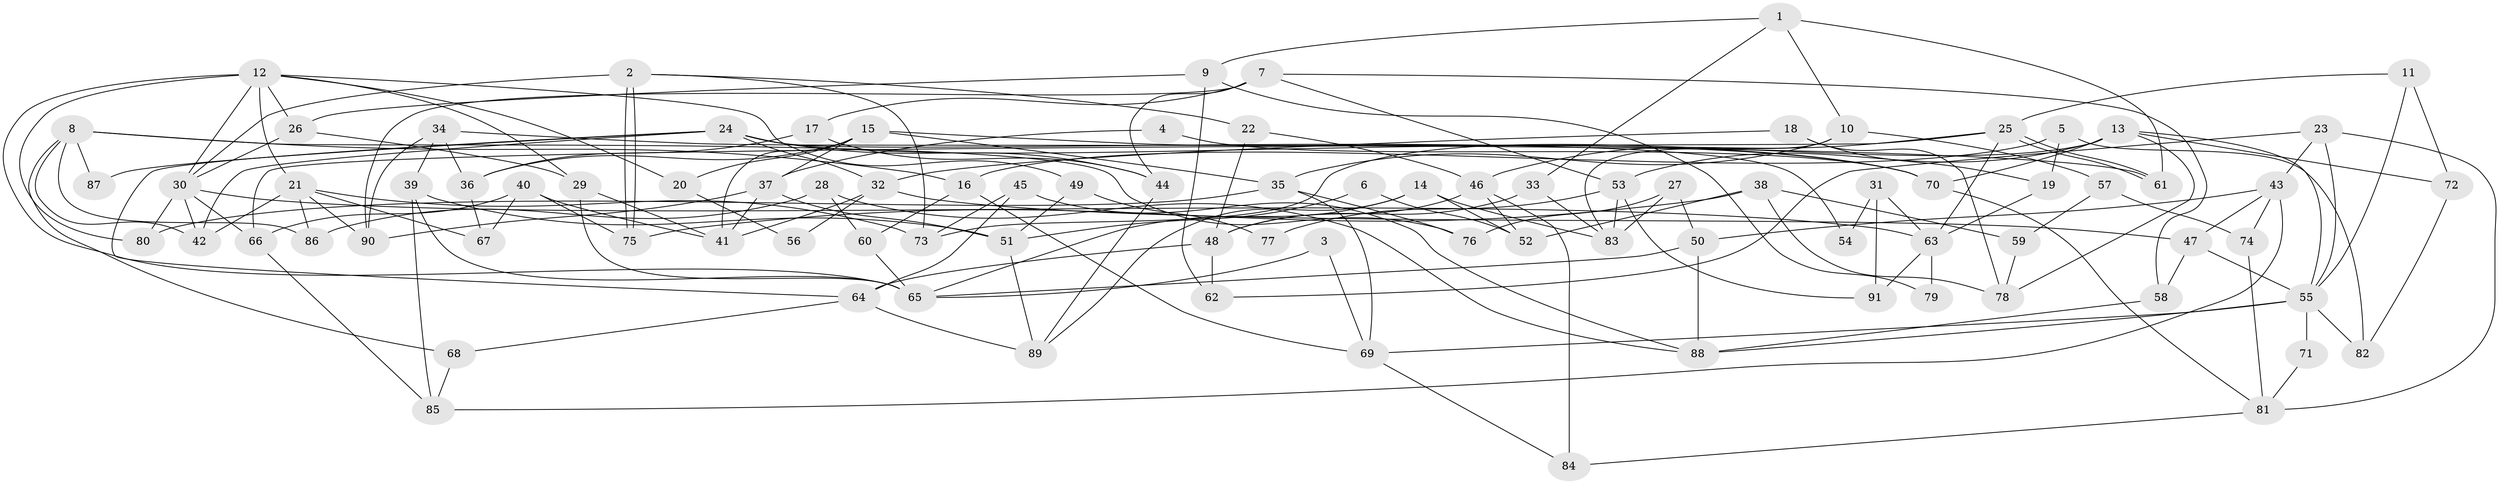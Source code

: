 // coarse degree distribution, {5: 0.1896551724137931, 9: 0.06896551724137931, 2: 0.1206896551724138, 4: 0.13793103448275862, 6: 0.1724137931034483, 8: 0.034482758620689655, 7: 0.06896551724137931, 3: 0.1896551724137931, 10: 0.017241379310344827}
// Generated by graph-tools (version 1.1) at 2025/52/02/27/25 19:52:05]
// undirected, 91 vertices, 182 edges
graph export_dot {
graph [start="1"]
  node [color=gray90,style=filled];
  1;
  2;
  3;
  4;
  5;
  6;
  7;
  8;
  9;
  10;
  11;
  12;
  13;
  14;
  15;
  16;
  17;
  18;
  19;
  20;
  21;
  22;
  23;
  24;
  25;
  26;
  27;
  28;
  29;
  30;
  31;
  32;
  33;
  34;
  35;
  36;
  37;
  38;
  39;
  40;
  41;
  42;
  43;
  44;
  45;
  46;
  47;
  48;
  49;
  50;
  51;
  52;
  53;
  54;
  55;
  56;
  57;
  58;
  59;
  60;
  61;
  62;
  63;
  64;
  65;
  66;
  67;
  68;
  69;
  70;
  71;
  72;
  73;
  74;
  75;
  76;
  77;
  78;
  79;
  80;
  81;
  82;
  83;
  84;
  85;
  86;
  87;
  88;
  89;
  90;
  91;
  1 -- 10;
  1 -- 33;
  1 -- 9;
  1 -- 61;
  2 -- 75;
  2 -- 75;
  2 -- 30;
  2 -- 22;
  2 -- 73;
  3 -- 69;
  3 -- 65;
  4 -- 70;
  4 -- 37;
  5 -- 19;
  5 -- 82;
  5 -- 16;
  6 -- 52;
  6 -- 51;
  7 -- 17;
  7 -- 58;
  7 -- 44;
  7 -- 53;
  7 -- 90;
  8 -- 42;
  8 -- 16;
  8 -- 68;
  8 -- 76;
  8 -- 86;
  8 -- 87;
  9 -- 26;
  9 -- 62;
  9 -- 79;
  10 -- 83;
  10 -- 35;
  10 -- 57;
  11 -- 55;
  11 -- 25;
  11 -- 72;
  12 -- 30;
  12 -- 26;
  12 -- 20;
  12 -- 21;
  12 -- 29;
  12 -- 49;
  12 -- 65;
  12 -- 80;
  13 -- 53;
  13 -- 73;
  13 -- 55;
  13 -- 70;
  13 -- 72;
  13 -- 78;
  14 -- 89;
  14 -- 65;
  14 -- 52;
  14 -- 83;
  15 -- 35;
  15 -- 36;
  15 -- 20;
  15 -- 37;
  15 -- 41;
  15 -- 70;
  16 -- 60;
  16 -- 69;
  17 -- 44;
  17 -- 36;
  18 -- 78;
  18 -- 32;
  18 -- 19;
  19 -- 63;
  20 -- 56;
  21 -- 90;
  21 -- 42;
  21 -- 67;
  21 -- 73;
  21 -- 86;
  22 -- 48;
  22 -- 46;
  23 -- 62;
  23 -- 55;
  23 -- 43;
  23 -- 81;
  24 -- 70;
  24 -- 64;
  24 -- 32;
  24 -- 42;
  24 -- 44;
  24 -- 54;
  24 -- 87;
  25 -- 61;
  25 -- 61;
  25 -- 46;
  25 -- 63;
  25 -- 66;
  26 -- 29;
  26 -- 30;
  27 -- 50;
  27 -- 76;
  27 -- 83;
  28 -- 86;
  28 -- 88;
  28 -- 60;
  29 -- 65;
  29 -- 41;
  30 -- 66;
  30 -- 42;
  30 -- 63;
  30 -- 80;
  31 -- 63;
  31 -- 91;
  31 -- 54;
  32 -- 41;
  32 -- 47;
  32 -- 56;
  33 -- 83;
  33 -- 48;
  34 -- 90;
  34 -- 61;
  34 -- 36;
  34 -- 39;
  35 -- 69;
  35 -- 80;
  35 -- 76;
  36 -- 67;
  37 -- 41;
  37 -- 51;
  37 -- 90;
  38 -- 78;
  38 -- 52;
  38 -- 59;
  38 -- 75;
  39 -- 51;
  39 -- 65;
  39 -- 85;
  40 -- 75;
  40 -- 41;
  40 -- 66;
  40 -- 67;
  43 -- 85;
  43 -- 47;
  43 -- 50;
  43 -- 74;
  44 -- 89;
  45 -- 73;
  45 -- 88;
  45 -- 64;
  46 -- 84;
  46 -- 48;
  46 -- 52;
  47 -- 55;
  47 -- 58;
  48 -- 64;
  48 -- 62;
  49 -- 51;
  49 -- 77;
  50 -- 65;
  50 -- 88;
  51 -- 89;
  53 -- 83;
  53 -- 77;
  53 -- 91;
  55 -- 69;
  55 -- 71;
  55 -- 82;
  55 -- 88;
  57 -- 74;
  57 -- 59;
  58 -- 88;
  59 -- 78;
  60 -- 65;
  63 -- 79;
  63 -- 91;
  64 -- 68;
  64 -- 89;
  66 -- 85;
  68 -- 85;
  69 -- 84;
  70 -- 81;
  71 -- 81;
  72 -- 82;
  74 -- 81;
  81 -- 84;
}
